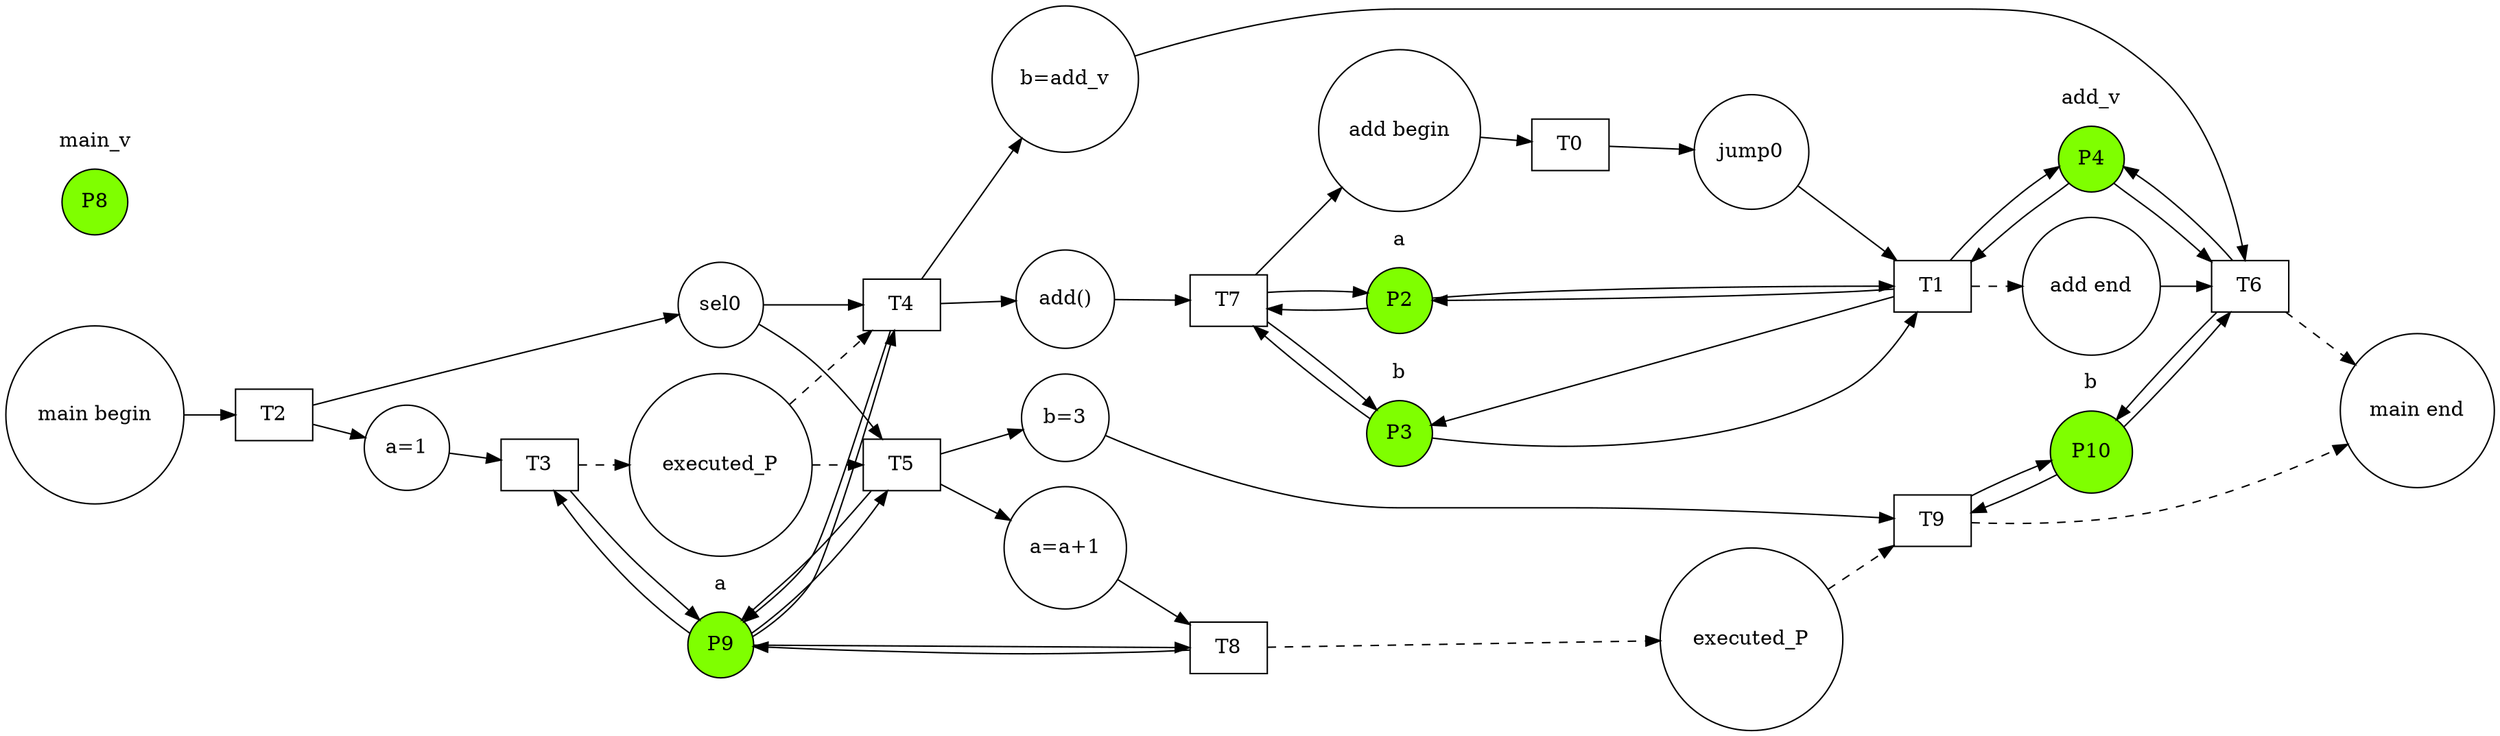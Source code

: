 digraph G{
rankdir = LR
P0[shape=circle,label="add begin"]
P1[shape=circle,label="add end"]
subgraph cluster_P2{label="a"color="white"P2[shape=circle, style="filled",color="black",fillcolor="chartreuse"]}
subgraph cluster_P3{label="b"color="white"P3[shape=circle, style="filled",color="black",fillcolor="chartreuse"]}
subgraph cluster_P4{label="add_v"color="white"P4[shape=circle, style="filled",color="black",fillcolor="chartreuse"]}
P5[shape=circle,label="jump0"]
P6[shape=circle,label="main begin"]
P7[shape=circle,label="main end"]
subgraph cluster_P8{label="main_v"color="white"P8[shape=circle, style="filled",color="black",fillcolor="chartreuse"]}
subgraph cluster_P9{label="a"color="white"P9[shape=circle, style="filled",color="black",fillcolor="chartreuse"]}
subgraph cluster_P10{label="b"color="white"P10[shape=circle, style="filled",color="black",fillcolor="chartreuse"]}
P11[shape=circle,label="a=1"]
P12[shape=circle,label="sel0"]
P13[shape=circle,label="b=add_v"]
P14[shape=circle,label="add()"]
P15[shape=circle,label="a=a+1"]
P16[shape=circle,label="b=3"]
P17[shape=circle,label="executed_P"]
P18[shape=circle,label="executed_P"]
T0[shape=box]
T1[shape=box]
T2[shape=box]
T3[shape=box]
T4[shape=box]
T5[shape=box]
T6[shape=box]
T7[shape=box]
T8[shape=box]
T9[shape=box]
P0->T0
P5->T1
T1->P1[style="dashed"]
T1->P4
P4->T1
P2->T1
T1->P2
P3->T1
T1->P3
T0->P5
P6->T2
P11->T3
T3->P9
P9->T3
P12->T4
P12->T5
P13->T6
P14->T7
T7->P2
P2->T7
T7->P3
P3->T7
T7->P0
P1->T6
P4->T6
T6->P4
T6->P10
P10->T6
P15->T8
P9->T8
T8->P9
P16->T9
T9->P10
P10->T9
P9->T4
T4->P9
P9->T5
T5->P9
T4->P13
T4->P14
T5->P15
T5->P16
T8->P17[style="dashed"]
P17->T9[style="dashed"]
T2->P11
T2->P12
T3->P18[style="dashed"]
P18->T4[style="dashed"]
P18->T5[style="dashed"]
T6->P7[style="dashed"]
T9->P7[style="dashed"]
}
